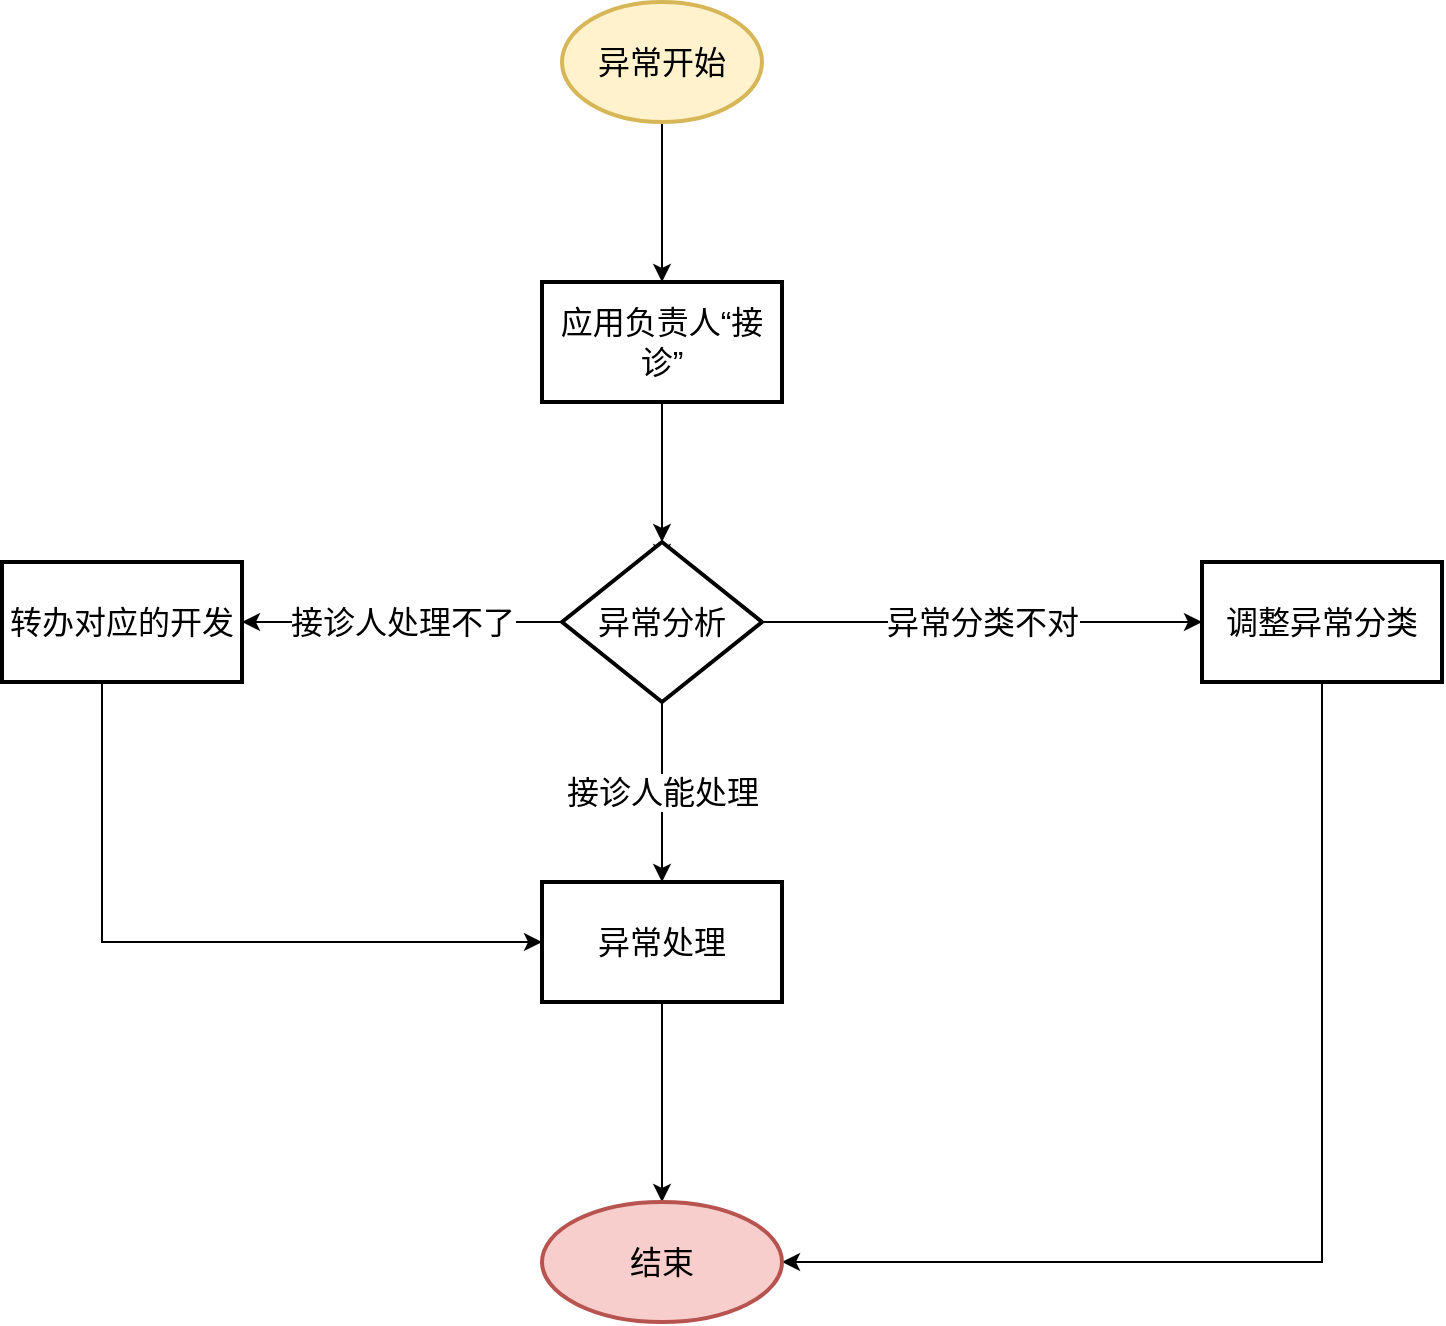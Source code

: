 <mxfile version="20.2.0" type="github">
  <diagram id="6a731a19-8d31-9384-78a2-239565b7b9f0" name="Page-1">
    <mxGraphModel dx="1306" dy="810" grid="1" gridSize="10" guides="1" tooltips="1" connect="1" arrows="1" fold="1" page="1" pageScale="1" pageWidth="1169" pageHeight="827" background="none" math="0" shadow="0">
      <root>
        <mxCell id="0" />
        <mxCell id="1" parent="0" />
        <mxCell id="PI2YtOs4LVd3nIYTA0Nr-58" value="" style="edgeStyle=orthogonalEdgeStyle;rounded=0;orthogonalLoop=1;jettySize=auto;html=1;fontSize=16;" edge="1" parent="1" source="PI2YtOs4LVd3nIYTA0Nr-56" target="PI2YtOs4LVd3nIYTA0Nr-57">
          <mxGeometry relative="1" as="geometry" />
        </mxCell>
        <mxCell id="PI2YtOs4LVd3nIYTA0Nr-56" value="异常开始" style="strokeWidth=2;html=1;shape=mxgraph.flowchart.start_1;whiteSpace=wrap;fontSize=16;fillColor=#fff2cc;strokeColor=#d6b656;" vertex="1" parent="1">
          <mxGeometry x="490" y="70" width="100" height="60" as="geometry" />
        </mxCell>
        <mxCell id="PI2YtOs4LVd3nIYTA0Nr-60" value="" style="edgeStyle=orthogonalEdgeStyle;rounded=0;orthogonalLoop=1;jettySize=auto;html=1;fontSize=16;" edge="1" parent="1" source="PI2YtOs4LVd3nIYTA0Nr-57">
          <mxGeometry relative="1" as="geometry">
            <mxPoint x="540" y="350" as="targetPoint" />
          </mxGeometry>
        </mxCell>
        <mxCell id="PI2YtOs4LVd3nIYTA0Nr-62" value="" style="edgeStyle=orthogonalEdgeStyle;rounded=0;orthogonalLoop=1;jettySize=auto;html=1;fontSize=16;" edge="1" parent="1" source="PI2YtOs4LVd3nIYTA0Nr-57" target="PI2YtOs4LVd3nIYTA0Nr-61">
          <mxGeometry relative="1" as="geometry" />
        </mxCell>
        <mxCell id="PI2YtOs4LVd3nIYTA0Nr-57" value="应用负责人“接诊”" style="whiteSpace=wrap;html=1;strokeWidth=2;fontSize=16;" vertex="1" parent="1">
          <mxGeometry x="480" y="210" width="120" height="60" as="geometry" />
        </mxCell>
        <mxCell id="PI2YtOs4LVd3nIYTA0Nr-64" value="接诊人能处理" style="edgeStyle=orthogonalEdgeStyle;rounded=0;orthogonalLoop=1;jettySize=auto;html=1;fontSize=16;" edge="1" parent="1" source="PI2YtOs4LVd3nIYTA0Nr-61" target="PI2YtOs4LVd3nIYTA0Nr-63">
          <mxGeometry relative="1" as="geometry" />
        </mxCell>
        <mxCell id="PI2YtOs4LVd3nIYTA0Nr-66" value="异常分类不对" style="edgeStyle=orthogonalEdgeStyle;rounded=0;orthogonalLoop=1;jettySize=auto;html=1;fontSize=16;" edge="1" parent="1" source="PI2YtOs4LVd3nIYTA0Nr-61" target="PI2YtOs4LVd3nIYTA0Nr-65">
          <mxGeometry relative="1" as="geometry" />
        </mxCell>
        <mxCell id="PI2YtOs4LVd3nIYTA0Nr-68" value="接诊人处理不了" style="edgeStyle=orthogonalEdgeStyle;rounded=0;orthogonalLoop=1;jettySize=auto;html=1;fontSize=16;" edge="1" parent="1" source="PI2YtOs4LVd3nIYTA0Nr-61" target="PI2YtOs4LVd3nIYTA0Nr-67">
          <mxGeometry relative="1" as="geometry" />
        </mxCell>
        <mxCell id="PI2YtOs4LVd3nIYTA0Nr-61" value="异常分析" style="rhombus;whiteSpace=wrap;html=1;strokeWidth=2;fontSize=16;" vertex="1" parent="1">
          <mxGeometry x="490" y="340" width="100" height="80" as="geometry" />
        </mxCell>
        <mxCell id="PI2YtOs4LVd3nIYTA0Nr-71" value="" style="edgeStyle=orthogonalEdgeStyle;rounded=0;orthogonalLoop=1;jettySize=auto;html=1;fontSize=16;" edge="1" parent="1" source="PI2YtOs4LVd3nIYTA0Nr-63" target="PI2YtOs4LVd3nIYTA0Nr-70">
          <mxGeometry relative="1" as="geometry" />
        </mxCell>
        <mxCell id="PI2YtOs4LVd3nIYTA0Nr-63" value="异常处理" style="whiteSpace=wrap;html=1;strokeWidth=2;fontSize=16;" vertex="1" parent="1">
          <mxGeometry x="480" y="510" width="120" height="60" as="geometry" />
        </mxCell>
        <mxCell id="PI2YtOs4LVd3nIYTA0Nr-73" style="edgeStyle=orthogonalEdgeStyle;rounded=0;orthogonalLoop=1;jettySize=auto;html=1;entryX=1;entryY=0.5;entryDx=0;entryDy=0;fontSize=16;fontColor=#30FFC8;" edge="1" parent="1" source="PI2YtOs4LVd3nIYTA0Nr-65" target="PI2YtOs4LVd3nIYTA0Nr-70">
          <mxGeometry relative="1" as="geometry">
            <Array as="points">
              <mxPoint x="870" y="700" />
            </Array>
          </mxGeometry>
        </mxCell>
        <mxCell id="PI2YtOs4LVd3nIYTA0Nr-65" value="调整异常分类" style="whiteSpace=wrap;html=1;fontSize=16;strokeWidth=2;" vertex="1" parent="1">
          <mxGeometry x="810" y="350" width="120" height="60" as="geometry" />
        </mxCell>
        <mxCell id="PI2YtOs4LVd3nIYTA0Nr-69" style="edgeStyle=orthogonalEdgeStyle;rounded=0;orthogonalLoop=1;jettySize=auto;html=1;entryX=0;entryY=0.5;entryDx=0;entryDy=0;fontSize=16;" edge="1" parent="1" source="PI2YtOs4LVd3nIYTA0Nr-67" target="PI2YtOs4LVd3nIYTA0Nr-63">
          <mxGeometry relative="1" as="geometry">
            <Array as="points">
              <mxPoint x="260" y="540" />
            </Array>
          </mxGeometry>
        </mxCell>
        <mxCell id="PI2YtOs4LVd3nIYTA0Nr-67" value="转办对应的开发" style="whiteSpace=wrap;html=1;fontSize=16;strokeWidth=2;" vertex="1" parent="1">
          <mxGeometry x="210" y="350" width="120" height="60" as="geometry" />
        </mxCell>
        <mxCell id="PI2YtOs4LVd3nIYTA0Nr-70" value="结束" style="ellipse;whiteSpace=wrap;html=1;fontSize=16;strokeWidth=2;fillColor=#f8cecc;strokeColor=#b85450;" vertex="1" parent="1">
          <mxGeometry x="480" y="670" width="120" height="60" as="geometry" />
        </mxCell>
      </root>
    </mxGraphModel>
  </diagram>
</mxfile>
